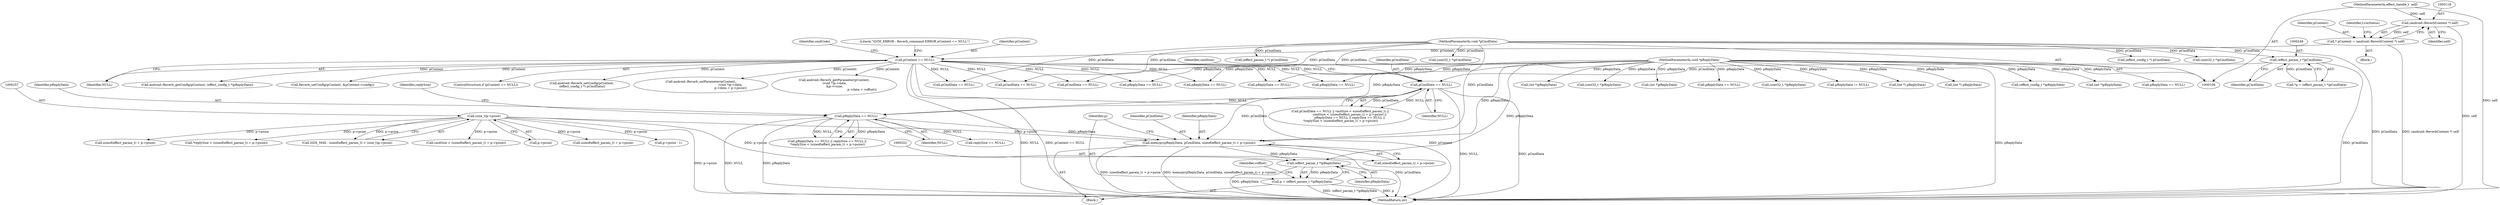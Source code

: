 digraph "0_Android_f490fc335772a9b14e78997486f4a572b0594c04_0@API" {
"1000310" [label="(Call,memcpy(pReplyData, pCmdData, sizeof(effect_param_t) + p->psize))"];
"1000288" [label="(Call,pReplyData == NULL)"];
"1000112" [label="(MethodParameterIn,void *pReplyData)"];
"1000270" [label="(Call,pCmdData == NULL)"];
"1000247" [label="(Call,(effect_param_t *)pCmdData)"];
"1000110" [label="(MethodParameterIn,void *pCmdData)"];
"1000126" [label="(Call,pContext == NULL)"];
"1000115" [label="(Call,* pContext = (android::ReverbContext *) self)"];
"1000117" [label="(Call,(android::ReverbContext *) self)"];
"1000107" [label="(MethodParameterIn,effect_handle_t  self)"];
"1000256" [label="(Call,(size_t)p->psize)"];
"1000321" [label="(Call,(effect_param_t *)pReplyData)"];
"1000319" [label="(Call,p = (effect_param_t *)pReplyData)"];
"1000127" [label="(Identifier,pContext)"];
"1000249" [label="(Identifier,pCmdData)"];
"1000141" [label="(Call,pReplyData == NULL)"];
"1000430" [label="(Call,android::Reverb_setParameter(pContext,\n                                                              (void *)p->data,\n                                                              p->data + p->psize))"];
"1000203" [label="(Call,(effect_config_t *) pCmdData)"];
"1000313" [label="(Call,sizeof(effect_param_t) + p->psize)"];
"1000281" [label="(Call,sizeof(effect_param_t) + p->psize)"];
"1000230" [label="(Call,(effect_config_t *)pReplyData)"];
"1000589" [label="(Call,(uint32_t *)pCmdData)"];
"1000292" [label="(Call,replySize == NULL)"];
"1000344" [label="(Call,android::Reverb_getParameter(pContext,\n (void *)p->data,\n &p->vsize,\n                                                          p->data + voffset))"];
"1000113" [label="(Block,)"];
"1000448" [label="(Call,pReplyData == NULL)"];
"1000476" [label="(Call,(int *)pReplyData)"];
"1000685" [label="(MethodReturn,int)"];
"1000136" [label="(Identifier,cmdCode)"];
"1000519" [label="(Call,pReplyData == NULL)"];
"1000295" [label="(Call,*replySize < (sizeof(effect_param_t) + p->psize))"];
"1000326" [label="(Identifier,voffset)"];
"1000271" [label="(Identifier,pCmdData)"];
"1000376" [label="(Call,pCmdData == NULL)"];
"1000270" [label="(Call,pCmdData == NULL)"];
"1000319" [label="(Call,p = (effect_param_t *)pReplyData)"];
"1000116" [label="(Identifier,pContext)"];
"1000312" [label="(Identifier,pCmdData)"];
"1000388" [label="(Call,pReplyData == NULL)"];
"1000123" [label="(Identifier,LvmStatus)"];
"1000310" [label="(Call,memcpy(pReplyData, pCmdData, sizeof(effect_param_t) + p->psize))"];
"1000272" [label="(Identifier,NULL)"];
"1000210" [label="(Call,pReplyData == NULL)"];
"1000320" [label="(Identifier,p)"];
"1000251" [label="(Call,SIZE_MAX - sizeof(effect_param_t) < (size_t)p->psize)"];
"1000131" [label="(Literal,\"\tLVM_ERROR : Reverb_command ERROR pContext == NULL\")"];
"1000126" [label="(Call,pContext == NULL)"];
"1000409" [label="(Call,(effect_param_t *) pCmdData)"];
"1000427" [label="(Call,(int *)pReplyData)"];
"1000560" [label="(Call,pCmdData == NULL)"];
"1000128" [label="(Identifier,NULL)"];
"1000616" [label="(Call,(uint32_t *)pReplyData)"];
"1000269" [label="(Call,pCmdData == NULL || cmdSize < sizeof(effect_param_t) ||\n                    cmdSize < (sizeof(effect_param_t) + p->psize) ||\n                    pReplyData == NULL || replySize == NULL ||\n *replySize < (sizeof(effect_param_t) + p->psize))"];
"1000275" [label="(Identifier,cmdSize)"];
"1000228" [label="(Call,android::Reverb_getConfig(pContext, (effect_config_t *)pReplyData))"];
"1000547" [label="(Call,(int *)pReplyData)"];
"1000287" [label="(Call,pReplyData == NULL || replySize == NULL ||\n *replySize < (sizeof(effect_param_t) + p->psize))"];
"1000279" [label="(Call,cmdSize < (sizeof(effect_param_t) + p->psize))"];
"1000235" [label="(Call,Reverb_setConfig(pContext, &pContext->config))"];
"1000289" [label="(Identifier,pReplyData)"];
"1000178" [label="(Call,pReplyData == NULL)"];
"1000258" [label="(Call,p->psize)"];
"1000256" [label="(Call,(size_t)p->psize)"];
"1000125" [label="(ControlStructure,if (pContext == NULL))"];
"1000311" [label="(Identifier,pReplyData)"];
"1000321" [label="(Call,(effect_param_t *)pReplyData)"];
"1000245" [label="(Call,*p = (effect_param_t *)pCmdData)"];
"1000115" [label="(Call,* pContext = (android::ReverbContext *) self)"];
"1000290" [label="(Identifier,NULL)"];
"1000298" [label="(Call,sizeof(effect_param_t) + p->psize)"];
"1000625" [label="(Call,(uint32_t *)pReplyData)"];
"1000107" [label="(MethodParameterIn,effect_handle_t  self)"];
"1000288" [label="(Call,pReplyData == NULL)"];
"1000576" [label="(Call,pReplyData != NULL)"];
"1000169" [label="(Call,pCmdData == NULL)"];
"1000323" [label="(Identifier,pReplyData)"];
"1000293" [label="(Identifier,replySize)"];
"1000112" [label="(MethodParameterIn,void *pReplyData)"];
"1000201" [label="(Call,android::Reverb_setConfig(pContext,\n (effect_config_t *) pCmdData))"];
"1000606" [label="(Call,(uint32_t *)pCmdData)"];
"1000110" [label="(MethodParameterIn,void *pCmdData)"];
"1000198" [label="(Call,(int *) pReplyData)"];
"1000247" [label="(Call,(effect_param_t *)pCmdData)"];
"1000117" [label="(Call,(android::ReverbContext *) self)"];
"1000243" [label="(Block,)"];
"1000330" [label="(Call,p->psize - 1)"];
"1000119" [label="(Identifier,self)"];
"1000161" [label="(Call,(int *) pReplyData)"];
"1000310" -> "1000243"  [label="AST: "];
"1000310" -> "1000313"  [label="CFG: "];
"1000311" -> "1000310"  [label="AST: "];
"1000312" -> "1000310"  [label="AST: "];
"1000313" -> "1000310"  [label="AST: "];
"1000320" -> "1000310"  [label="CFG: "];
"1000310" -> "1000685"  [label="DDG: memcpy(pReplyData, pCmdData, sizeof(effect_param_t) + p->psize)"];
"1000310" -> "1000685"  [label="DDG: pCmdData"];
"1000310" -> "1000685"  [label="DDG: sizeof(effect_param_t) + p->psize"];
"1000288" -> "1000310"  [label="DDG: pReplyData"];
"1000112" -> "1000310"  [label="DDG: pReplyData"];
"1000270" -> "1000310"  [label="DDG: pCmdData"];
"1000110" -> "1000310"  [label="DDG: pCmdData"];
"1000256" -> "1000310"  [label="DDG: p->psize"];
"1000310" -> "1000321"  [label="DDG: pReplyData"];
"1000288" -> "1000287"  [label="AST: "];
"1000288" -> "1000290"  [label="CFG: "];
"1000289" -> "1000288"  [label="AST: "];
"1000290" -> "1000288"  [label="AST: "];
"1000293" -> "1000288"  [label="CFG: "];
"1000287" -> "1000288"  [label="CFG: "];
"1000288" -> "1000685"  [label="DDG: NULL"];
"1000288" -> "1000685"  [label="DDG: pReplyData"];
"1000288" -> "1000287"  [label="DDG: pReplyData"];
"1000288" -> "1000287"  [label="DDG: NULL"];
"1000112" -> "1000288"  [label="DDG: pReplyData"];
"1000270" -> "1000288"  [label="DDG: NULL"];
"1000288" -> "1000292"  [label="DDG: NULL"];
"1000112" -> "1000106"  [label="AST: "];
"1000112" -> "1000685"  [label="DDG: pReplyData"];
"1000112" -> "1000141"  [label="DDG: pReplyData"];
"1000112" -> "1000161"  [label="DDG: pReplyData"];
"1000112" -> "1000178"  [label="DDG: pReplyData"];
"1000112" -> "1000198"  [label="DDG: pReplyData"];
"1000112" -> "1000210"  [label="DDG: pReplyData"];
"1000112" -> "1000230"  [label="DDG: pReplyData"];
"1000112" -> "1000321"  [label="DDG: pReplyData"];
"1000112" -> "1000388"  [label="DDG: pReplyData"];
"1000112" -> "1000427"  [label="DDG: pReplyData"];
"1000112" -> "1000448"  [label="DDG: pReplyData"];
"1000112" -> "1000476"  [label="DDG: pReplyData"];
"1000112" -> "1000519"  [label="DDG: pReplyData"];
"1000112" -> "1000547"  [label="DDG: pReplyData"];
"1000112" -> "1000576"  [label="DDG: pReplyData"];
"1000112" -> "1000616"  [label="DDG: pReplyData"];
"1000112" -> "1000625"  [label="DDG: pReplyData"];
"1000270" -> "1000269"  [label="AST: "];
"1000270" -> "1000272"  [label="CFG: "];
"1000271" -> "1000270"  [label="AST: "];
"1000272" -> "1000270"  [label="AST: "];
"1000275" -> "1000270"  [label="CFG: "];
"1000269" -> "1000270"  [label="CFG: "];
"1000270" -> "1000685"  [label="DDG: NULL"];
"1000270" -> "1000685"  [label="DDG: pCmdData"];
"1000270" -> "1000269"  [label="DDG: pCmdData"];
"1000270" -> "1000269"  [label="DDG: NULL"];
"1000247" -> "1000270"  [label="DDG: pCmdData"];
"1000110" -> "1000270"  [label="DDG: pCmdData"];
"1000126" -> "1000270"  [label="DDG: NULL"];
"1000247" -> "1000245"  [label="AST: "];
"1000247" -> "1000249"  [label="CFG: "];
"1000248" -> "1000247"  [label="AST: "];
"1000249" -> "1000247"  [label="AST: "];
"1000245" -> "1000247"  [label="CFG: "];
"1000247" -> "1000685"  [label="DDG: pCmdData"];
"1000247" -> "1000245"  [label="DDG: pCmdData"];
"1000110" -> "1000247"  [label="DDG: pCmdData"];
"1000110" -> "1000106"  [label="AST: "];
"1000110" -> "1000685"  [label="DDG: pCmdData"];
"1000110" -> "1000169"  [label="DDG: pCmdData"];
"1000110" -> "1000203"  [label="DDG: pCmdData"];
"1000110" -> "1000376"  [label="DDG: pCmdData"];
"1000110" -> "1000409"  [label="DDG: pCmdData"];
"1000110" -> "1000560"  [label="DDG: pCmdData"];
"1000110" -> "1000589"  [label="DDG: pCmdData"];
"1000110" -> "1000606"  [label="DDG: pCmdData"];
"1000126" -> "1000125"  [label="AST: "];
"1000126" -> "1000128"  [label="CFG: "];
"1000127" -> "1000126"  [label="AST: "];
"1000128" -> "1000126"  [label="AST: "];
"1000131" -> "1000126"  [label="CFG: "];
"1000136" -> "1000126"  [label="CFG: "];
"1000126" -> "1000685"  [label="DDG: pContext == NULL"];
"1000126" -> "1000685"  [label="DDG: pContext"];
"1000126" -> "1000685"  [label="DDG: NULL"];
"1000115" -> "1000126"  [label="DDG: pContext"];
"1000126" -> "1000141"  [label="DDG: NULL"];
"1000126" -> "1000169"  [label="DDG: NULL"];
"1000126" -> "1000201"  [label="DDG: pContext"];
"1000126" -> "1000210"  [label="DDG: NULL"];
"1000126" -> "1000228"  [label="DDG: pContext"];
"1000126" -> "1000235"  [label="DDG: pContext"];
"1000126" -> "1000344"  [label="DDG: pContext"];
"1000126" -> "1000376"  [label="DDG: NULL"];
"1000126" -> "1000430"  [label="DDG: pContext"];
"1000126" -> "1000448"  [label="DDG: NULL"];
"1000126" -> "1000519"  [label="DDG: NULL"];
"1000126" -> "1000560"  [label="DDG: NULL"];
"1000115" -> "1000113"  [label="AST: "];
"1000115" -> "1000117"  [label="CFG: "];
"1000116" -> "1000115"  [label="AST: "];
"1000117" -> "1000115"  [label="AST: "];
"1000123" -> "1000115"  [label="CFG: "];
"1000115" -> "1000685"  [label="DDG: (android::ReverbContext *) self"];
"1000117" -> "1000115"  [label="DDG: self"];
"1000117" -> "1000119"  [label="CFG: "];
"1000118" -> "1000117"  [label="AST: "];
"1000119" -> "1000117"  [label="AST: "];
"1000117" -> "1000685"  [label="DDG: self"];
"1000107" -> "1000117"  [label="DDG: self"];
"1000107" -> "1000106"  [label="AST: "];
"1000107" -> "1000685"  [label="DDG: self"];
"1000256" -> "1000251"  [label="AST: "];
"1000256" -> "1000258"  [label="CFG: "];
"1000257" -> "1000256"  [label="AST: "];
"1000258" -> "1000256"  [label="AST: "];
"1000251" -> "1000256"  [label="CFG: "];
"1000256" -> "1000685"  [label="DDG: p->psize"];
"1000256" -> "1000251"  [label="DDG: p->psize"];
"1000256" -> "1000279"  [label="DDG: p->psize"];
"1000256" -> "1000281"  [label="DDG: p->psize"];
"1000256" -> "1000295"  [label="DDG: p->psize"];
"1000256" -> "1000298"  [label="DDG: p->psize"];
"1000256" -> "1000313"  [label="DDG: p->psize"];
"1000256" -> "1000330"  [label="DDG: p->psize"];
"1000321" -> "1000319"  [label="AST: "];
"1000321" -> "1000323"  [label="CFG: "];
"1000322" -> "1000321"  [label="AST: "];
"1000323" -> "1000321"  [label="AST: "];
"1000319" -> "1000321"  [label="CFG: "];
"1000321" -> "1000685"  [label="DDG: pReplyData"];
"1000321" -> "1000319"  [label="DDG: pReplyData"];
"1000319" -> "1000243"  [label="AST: "];
"1000320" -> "1000319"  [label="AST: "];
"1000326" -> "1000319"  [label="CFG: "];
"1000319" -> "1000685"  [label="DDG: (effect_param_t *)pReplyData"];
"1000319" -> "1000685"  [label="DDG: p"];
}
